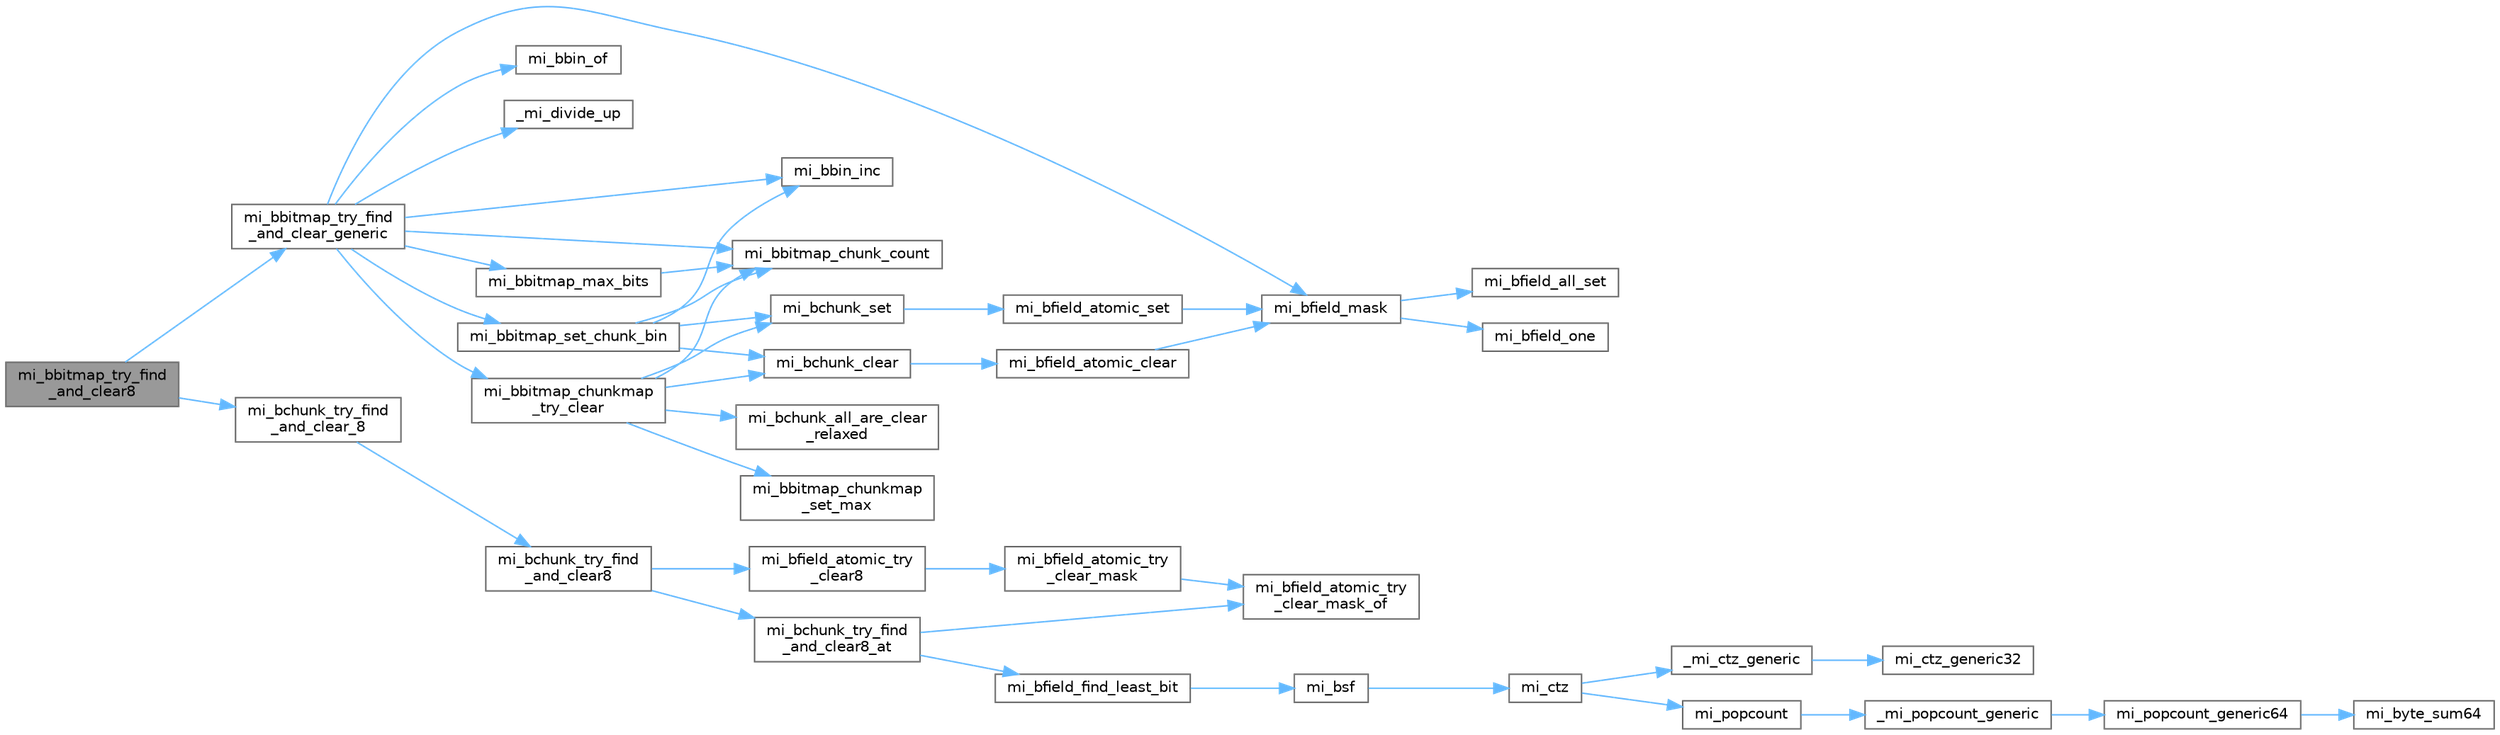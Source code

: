 digraph "mi_bbitmap_try_find_and_clear8"
{
 // LATEX_PDF_SIZE
  bgcolor="transparent";
  edge [fontname=Helvetica,fontsize=10,labelfontname=Helvetica,labelfontsize=10];
  node [fontname=Helvetica,fontsize=10,shape=box,height=0.2,width=0.4];
  rankdir="LR";
  Node1 [id="Node000001",label="mi_bbitmap_try_find\l_and_clear8",height=0.2,width=0.4,color="gray40", fillcolor="grey60", style="filled", fontcolor="black",tooltip=" "];
  Node1 -> Node2 [id="edge42_Node000001_Node000002",color="steelblue1",style="solid",tooltip=" "];
  Node2 [id="Node000002",label="mi_bbitmap_try_find\l_and_clear_generic",height=0.2,width=0.4,color="grey40", fillcolor="white", style="filled",URL="$bitmap_8c.html#a5b5cc8e21e44f0a6ef8022fbd7ee2eb7",tooltip=" "];
  Node2 -> Node3 [id="edge43_Node000002_Node000003",color="steelblue1",style="solid",tooltip=" "];
  Node3 [id="Node000003",label="_mi_divide_up",height=0.2,width=0.4,color="grey40", fillcolor="white", style="filled",URL="$_e_a_s_t_l_2packages_2mimalloc_2include_2mimalloc_2internal_8h.html#a693e5b64e9a4644c716974dda2395edc",tooltip=" "];
  Node2 -> Node4 [id="edge44_Node000002_Node000004",color="steelblue1",style="solid",tooltip=" "];
  Node4 [id="Node000004",label="mi_bbin_inc",height=0.2,width=0.4,color="grey40", fillcolor="white", style="filled",URL="$bitmap_8h.html#a3ac44ca2692e75b2a9bc1ab1ed9f5a84",tooltip=" "];
  Node2 -> Node5 [id="edge45_Node000002_Node000005",color="steelblue1",style="solid",tooltip=" "];
  Node5 [id="Node000005",label="mi_bbin_of",height=0.2,width=0.4,color="grey40", fillcolor="white", style="filled",URL="$bitmap_8h.html#a2b2a3c07810f9ec7680d37f24113c16c",tooltip=" "];
  Node2 -> Node6 [id="edge46_Node000002_Node000006",color="steelblue1",style="solid",tooltip=" "];
  Node6 [id="Node000006",label="mi_bbitmap_chunk_count",height=0.2,width=0.4,color="grey40", fillcolor="white", style="filled",URL="$bitmap_8h.html#a61d4c39827af9a9dbeb574d28856ba90",tooltip=" "];
  Node2 -> Node7 [id="edge47_Node000002_Node000007",color="steelblue1",style="solid",tooltip=" "];
  Node7 [id="Node000007",label="mi_bbitmap_chunkmap\l_try_clear",height=0.2,width=0.4,color="grey40", fillcolor="white", style="filled",URL="$bitmap_8c.html#a0d4eacebd0a3822984c96967db54af70",tooltip=" "];
  Node7 -> Node6 [id="edge48_Node000007_Node000006",color="steelblue1",style="solid",tooltip=" "];
  Node7 -> Node8 [id="edge49_Node000007_Node000008",color="steelblue1",style="solid",tooltip=" "];
  Node8 [id="Node000008",label="mi_bbitmap_chunkmap\l_set_max",height=0.2,width=0.4,color="grey40", fillcolor="white", style="filled",URL="$bitmap_8c.html#a841d1e310df48c7f00345ba145298635",tooltip=" "];
  Node7 -> Node9 [id="edge50_Node000007_Node000009",color="steelblue1",style="solid",tooltip=" "];
  Node9 [id="Node000009",label="mi_bchunk_all_are_clear\l_relaxed",height=0.2,width=0.4,color="grey40", fillcolor="white", style="filled",URL="$bitmap_8c.html#a88902555fe05fa9a9b3d747b230f45b2",tooltip=" "];
  Node7 -> Node10 [id="edge51_Node000007_Node000010",color="steelblue1",style="solid",tooltip=" "];
  Node10 [id="Node000010",label="mi_bchunk_clear",height=0.2,width=0.4,color="grey40", fillcolor="white", style="filled",URL="$bitmap_8c.html#a9dfbfc8fe0b5d49b9cb05fb4a16ce60c",tooltip=" "];
  Node10 -> Node11 [id="edge52_Node000010_Node000011",color="steelblue1",style="solid",tooltip=" "];
  Node11 [id="Node000011",label="mi_bfield_atomic_clear",height=0.2,width=0.4,color="grey40", fillcolor="white", style="filled",URL="$bitmap_8c.html#a19352c87837362ef0ffc2f00152ca428",tooltip=" "];
  Node11 -> Node12 [id="edge53_Node000011_Node000012",color="steelblue1",style="solid",tooltip=" "];
  Node12 [id="Node000012",label="mi_bfield_mask",height=0.2,width=0.4,color="grey40", fillcolor="white", style="filled",URL="$bitmap_8c.html#aa4d08980dc8daf4bb8b950a4d4a687ef",tooltip=" "];
  Node12 -> Node13 [id="edge54_Node000012_Node000013",color="steelblue1",style="solid",tooltip=" "];
  Node13 [id="Node000013",label="mi_bfield_all_set",height=0.2,width=0.4,color="grey40", fillcolor="white", style="filled",URL="$bitmap_8c.html#a68733ed030dc38eabe23102bf17fa86d",tooltip=" "];
  Node12 -> Node14 [id="edge55_Node000012_Node000014",color="steelblue1",style="solid",tooltip=" "];
  Node14 [id="Node000014",label="mi_bfield_one",height=0.2,width=0.4,color="grey40", fillcolor="white", style="filled",URL="$bitmap_8c.html#a8e898496b41e387ca00e77eff2cc364d",tooltip=" "];
  Node7 -> Node15 [id="edge56_Node000007_Node000015",color="steelblue1",style="solid",tooltip=" "];
  Node15 [id="Node000015",label="mi_bchunk_set",height=0.2,width=0.4,color="grey40", fillcolor="white", style="filled",URL="$bitmap_8c.html#ab346ba3b2da689a30e5cc0bf7348e552",tooltip=" "];
  Node15 -> Node16 [id="edge57_Node000015_Node000016",color="steelblue1",style="solid",tooltip=" "];
  Node16 [id="Node000016",label="mi_bfield_atomic_set",height=0.2,width=0.4,color="grey40", fillcolor="white", style="filled",URL="$bitmap_8c.html#adc19e319ae9cc70bef6264077249f89b",tooltip=" "];
  Node16 -> Node12 [id="edge58_Node000016_Node000012",color="steelblue1",style="solid",tooltip=" "];
  Node2 -> Node17 [id="edge59_Node000002_Node000017",color="steelblue1",style="solid",tooltip=" "];
  Node17 [id="Node000017",label="mi_bbitmap_max_bits",height=0.2,width=0.4,color="grey40", fillcolor="white", style="filled",URL="$bitmap_8h.html#afb1f816c002677982471bf19521ac6ee",tooltip=" "];
  Node17 -> Node6 [id="edge60_Node000017_Node000006",color="steelblue1",style="solid",tooltip=" "];
  Node2 -> Node18 [id="edge61_Node000002_Node000018",color="steelblue1",style="solid",tooltip=" "];
  Node18 [id="Node000018",label="mi_bbitmap_set_chunk_bin",height=0.2,width=0.4,color="grey40", fillcolor="white", style="filled",URL="$bitmap_8c.html#ade3837b1ccb66e3adb45a8a6fdb71a77",tooltip=" "];
  Node18 -> Node4 [id="edge62_Node000018_Node000004",color="steelblue1",style="solid",tooltip=" "];
  Node18 -> Node6 [id="edge63_Node000018_Node000006",color="steelblue1",style="solid",tooltip=" "];
  Node18 -> Node10 [id="edge64_Node000018_Node000010",color="steelblue1",style="solid",tooltip=" "];
  Node18 -> Node15 [id="edge65_Node000018_Node000015",color="steelblue1",style="solid",tooltip=" "];
  Node2 -> Node12 [id="edge66_Node000002_Node000012",color="steelblue1",style="solid",tooltip=" "];
  Node1 -> Node19 [id="edge67_Node000001_Node000019",color="steelblue1",style="solid",tooltip=" "];
  Node19 [id="Node000019",label="mi_bchunk_try_find\l_and_clear_8",height=0.2,width=0.4,color="grey40", fillcolor="white", style="filled",URL="$bitmap_8c.html#a7b85ce925452dbe5a7821a461e3e8deb",tooltip=" "];
  Node19 -> Node20 [id="edge68_Node000019_Node000020",color="steelblue1",style="solid",tooltip=" "];
  Node20 [id="Node000020",label="mi_bchunk_try_find\l_and_clear8",height=0.2,width=0.4,color="grey40", fillcolor="white", style="filled",URL="$bitmap_8c.html#a7e26c5fc311176efcc776514576e56fc",tooltip=" "];
  Node20 -> Node21 [id="edge69_Node000020_Node000021",color="steelblue1",style="solid",tooltip=" "];
  Node21 [id="Node000021",label="mi_bchunk_try_find\l_and_clear8_at",height=0.2,width=0.4,color="grey40", fillcolor="white", style="filled",URL="$bitmap_8c.html#aea6bc0532e861f86ed19c5e7de5757d0",tooltip=" "];
  Node21 -> Node22 [id="edge70_Node000021_Node000022",color="steelblue1",style="solid",tooltip=" "];
  Node22 [id="Node000022",label="mi_bfield_atomic_try\l_clear_mask_of",height=0.2,width=0.4,color="grey40", fillcolor="white", style="filled",URL="$bitmap_8c.html#a73c19c3d1d7503123b9c606a25234113",tooltip=" "];
  Node21 -> Node23 [id="edge71_Node000021_Node000023",color="steelblue1",style="solid",tooltip=" "];
  Node23 [id="Node000023",label="mi_bfield_find_least_bit",height=0.2,width=0.4,color="grey40", fillcolor="white", style="filled",URL="$bitmap_8c.html#a81530e7b3d5b00380e17776d6bf7def6",tooltip=" "];
  Node23 -> Node24 [id="edge72_Node000023_Node000024",color="steelblue1",style="solid",tooltip=" "];
  Node24 [id="Node000024",label="mi_bsf",height=0.2,width=0.4,color="grey40", fillcolor="white", style="filled",URL="$bits_8h.html#a9a725eee7a716d863140f201d6a970f5",tooltip=" "];
  Node24 -> Node25 [id="edge73_Node000024_Node000025",color="steelblue1",style="solid",tooltip=" "];
  Node25 [id="Node000025",label="mi_ctz",height=0.2,width=0.4,color="grey40", fillcolor="white", style="filled",URL="$bits_8h.html#a8eb514b948438b609030d3d13c0d1c6d",tooltip=" "];
  Node25 -> Node26 [id="edge74_Node000025_Node000026",color="steelblue1",style="solid",tooltip=" "];
  Node26 [id="Node000026",label="_mi_ctz_generic",height=0.2,width=0.4,color="grey40", fillcolor="white", style="filled",URL="$libc_8c.html#aaf9cb98b0eccdf3c2bcfb027728ee7b0",tooltip=" "];
  Node26 -> Node27 [id="edge75_Node000026_Node000027",color="steelblue1",style="solid",tooltip=" "];
  Node27 [id="Node000027",label="mi_ctz_generic32",height=0.2,width=0.4,color="grey40", fillcolor="white", style="filled",URL="$libc_8c.html#a302fccef2ee4de93b9121915f0d7fc73",tooltip=" "];
  Node25 -> Node28 [id="edge76_Node000025_Node000028",color="steelblue1",style="solid",tooltip=" "];
  Node28 [id="Node000028",label="mi_popcount",height=0.2,width=0.4,color="grey40", fillcolor="white", style="filled",URL="$bits_8h.html#ac2a9854186003f70eb01135c9aca3529",tooltip=" "];
  Node28 -> Node29 [id="edge77_Node000028_Node000029",color="steelblue1",style="solid",tooltip=" "];
  Node29 [id="Node000029",label="_mi_popcount_generic",height=0.2,width=0.4,color="grey40", fillcolor="white", style="filled",URL="$libc_8c.html#aaab27db7dbed686101df507edc29d20b",tooltip=" "];
  Node29 -> Node30 [id="edge78_Node000029_Node000030",color="steelblue1",style="solid",tooltip=" "];
  Node30 [id="Node000030",label="mi_popcount_generic64",height=0.2,width=0.4,color="grey40", fillcolor="white", style="filled",URL="$libc_8c.html#a533578e7639a04fe16a92e5a7f5061d6",tooltip=" "];
  Node30 -> Node31 [id="edge79_Node000030_Node000031",color="steelblue1",style="solid",tooltip=" "];
  Node31 [id="Node000031",label="mi_byte_sum64",height=0.2,width=0.4,color="grey40", fillcolor="white", style="filled",URL="$libc_8c.html#ac08026bb16e7424486bc67475822bf66",tooltip=" "];
  Node20 -> Node32 [id="edge80_Node000020_Node000032",color="steelblue1",style="solid",tooltip=" "];
  Node32 [id="Node000032",label="mi_bfield_atomic_try\l_clear8",height=0.2,width=0.4,color="grey40", fillcolor="white", style="filled",URL="$bitmap_8c.html#a18993911f3a35530d8d14df7f25155f8",tooltip=" "];
  Node32 -> Node33 [id="edge81_Node000032_Node000033",color="steelblue1",style="solid",tooltip=" "];
  Node33 [id="Node000033",label="mi_bfield_atomic_try\l_clear_mask",height=0.2,width=0.4,color="grey40", fillcolor="white", style="filled",URL="$bitmap_8c.html#a61e9d10624c9c89874ed34d17995570a",tooltip=" "];
  Node33 -> Node22 [id="edge82_Node000033_Node000022",color="steelblue1",style="solid",tooltip=" "];
}
